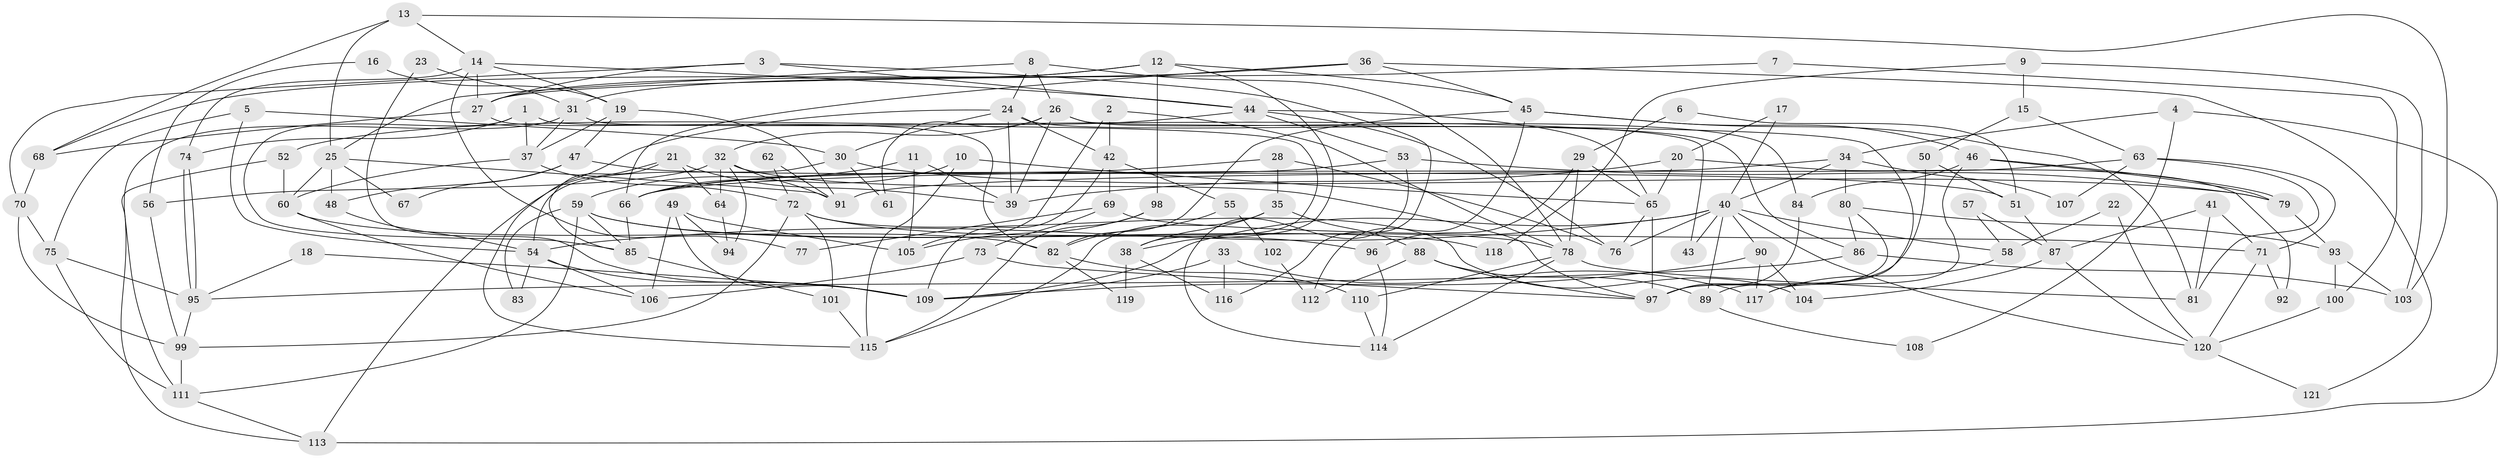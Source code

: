 // coarse degree distribution, {7: 0.0821917808219178, 5: 0.2465753424657534, 8: 0.0547945205479452, 4: 0.136986301369863, 3: 0.1232876712328767, 10: 0.0273972602739726, 6: 0.2054794520547945, 2: 0.1095890410958904, 9: 0.0136986301369863}
// Generated by graph-tools (version 1.1) at 2025/37/03/04/25 23:37:03]
// undirected, 121 vertices, 242 edges
graph export_dot {
  node [color=gray90,style=filled];
  1;
  2;
  3;
  4;
  5;
  6;
  7;
  8;
  9;
  10;
  11;
  12;
  13;
  14;
  15;
  16;
  17;
  18;
  19;
  20;
  21;
  22;
  23;
  24;
  25;
  26;
  27;
  28;
  29;
  30;
  31;
  32;
  33;
  34;
  35;
  36;
  37;
  38;
  39;
  40;
  41;
  42;
  43;
  44;
  45;
  46;
  47;
  48;
  49;
  50;
  51;
  52;
  53;
  54;
  55;
  56;
  57;
  58;
  59;
  60;
  61;
  62;
  63;
  64;
  65;
  66;
  67;
  68;
  69;
  70;
  71;
  72;
  73;
  74;
  75;
  76;
  77;
  78;
  79;
  80;
  81;
  82;
  83;
  84;
  85;
  86;
  87;
  88;
  89;
  90;
  91;
  92;
  93;
  94;
  95;
  96;
  97;
  98;
  99;
  100;
  101;
  102;
  103;
  104;
  105;
  106;
  107;
  108;
  109;
  110;
  111;
  112;
  113;
  114;
  115;
  116;
  117;
  118;
  119;
  120;
  121;
  1 -- 38;
  1 -- 85;
  1 -- 37;
  1 -- 74;
  2 -- 42;
  2 -- 78;
  2 -- 105;
  3 -- 44;
  3 -- 27;
  3 -- 70;
  3 -- 116;
  4 -- 113;
  4 -- 34;
  4 -- 108;
  5 -- 75;
  5 -- 30;
  5 -- 54;
  6 -- 51;
  6 -- 29;
  7 -- 27;
  7 -- 100;
  8 -- 24;
  8 -- 78;
  8 -- 25;
  8 -- 26;
  9 -- 15;
  9 -- 103;
  9 -- 118;
  10 -- 115;
  10 -- 65;
  10 -- 66;
  11 -- 105;
  11 -- 59;
  11 -- 39;
  12 -- 98;
  12 -- 27;
  12 -- 31;
  12 -- 38;
  12 -- 45;
  13 -- 68;
  13 -- 14;
  13 -- 25;
  13 -- 103;
  14 -- 19;
  14 -- 74;
  14 -- 27;
  14 -- 44;
  14 -- 77;
  15 -- 63;
  15 -- 50;
  16 -- 19;
  16 -- 56;
  17 -- 40;
  17 -- 20;
  18 -- 95;
  18 -- 109;
  19 -- 91;
  19 -- 37;
  19 -- 47;
  20 -- 39;
  20 -- 65;
  20 -- 92;
  21 -- 39;
  21 -- 113;
  21 -- 64;
  21 -- 85;
  22 -- 58;
  22 -- 120;
  23 -- 109;
  23 -- 31;
  24 -- 39;
  24 -- 86;
  24 -- 30;
  24 -- 42;
  24 -- 115;
  25 -- 48;
  25 -- 60;
  25 -- 67;
  25 -- 91;
  26 -- 84;
  26 -- 32;
  26 -- 39;
  26 -- 61;
  26 -- 89;
  27 -- 68;
  27 -- 82;
  28 -- 76;
  28 -- 66;
  28 -- 35;
  29 -- 65;
  29 -- 78;
  29 -- 96;
  30 -- 54;
  30 -- 61;
  30 -- 79;
  31 -- 37;
  31 -- 43;
  31 -- 111;
  32 -- 64;
  32 -- 56;
  32 -- 91;
  32 -- 94;
  32 -- 97;
  33 -- 116;
  33 -- 117;
  33 -- 109;
  34 -- 40;
  34 -- 91;
  34 -- 80;
  34 -- 107;
  35 -- 115;
  35 -- 38;
  35 -- 88;
  36 -- 45;
  36 -- 66;
  36 -- 68;
  36 -- 121;
  37 -- 72;
  37 -- 60;
  38 -- 116;
  38 -- 119;
  40 -- 54;
  40 -- 89;
  40 -- 43;
  40 -- 58;
  40 -- 76;
  40 -- 90;
  40 -- 109;
  40 -- 120;
  41 -- 71;
  41 -- 81;
  41 -- 87;
  42 -- 109;
  42 -- 55;
  42 -- 69;
  44 -- 53;
  44 -- 52;
  44 -- 65;
  44 -- 76;
  45 -- 82;
  45 -- 46;
  45 -- 81;
  45 -- 112;
  46 -- 79;
  46 -- 79;
  46 -- 84;
  46 -- 117;
  47 -- 48;
  47 -- 51;
  47 -- 67;
  48 -- 54;
  49 -- 109;
  49 -- 106;
  49 -- 94;
  49 -- 105;
  50 -- 51;
  50 -- 97;
  51 -- 87;
  52 -- 60;
  52 -- 113;
  53 -- 114;
  53 -- 79;
  53 -- 66;
  54 -- 109;
  54 -- 83;
  54 -- 106;
  55 -- 82;
  55 -- 102;
  56 -- 99;
  57 -- 58;
  57 -- 87;
  58 -- 117;
  59 -- 111;
  59 -- 85;
  59 -- 83;
  59 -- 96;
  59 -- 118;
  60 -- 82;
  60 -- 106;
  62 -- 72;
  62 -- 91;
  63 -- 81;
  63 -- 66;
  63 -- 71;
  63 -- 107;
  64 -- 94;
  65 -- 76;
  65 -- 97;
  66 -- 85;
  68 -- 70;
  69 -- 73;
  69 -- 71;
  69 -- 77;
  70 -- 75;
  70 -- 99;
  71 -- 92;
  71 -- 120;
  72 -- 99;
  72 -- 104;
  72 -- 78;
  72 -- 101;
  73 -- 97;
  73 -- 106;
  74 -- 95;
  74 -- 95;
  75 -- 111;
  75 -- 95;
  78 -- 110;
  78 -- 81;
  78 -- 114;
  79 -- 93;
  80 -- 97;
  80 -- 86;
  80 -- 93;
  82 -- 110;
  82 -- 119;
  84 -- 97;
  85 -- 101;
  86 -- 103;
  86 -- 95;
  87 -- 120;
  87 -- 104;
  88 -- 97;
  88 -- 89;
  88 -- 112;
  89 -- 108;
  90 -- 109;
  90 -- 104;
  90 -- 117;
  93 -- 100;
  93 -- 103;
  95 -- 99;
  96 -- 114;
  98 -- 105;
  98 -- 115;
  99 -- 111;
  100 -- 120;
  101 -- 115;
  102 -- 112;
  110 -- 114;
  111 -- 113;
  120 -- 121;
}
